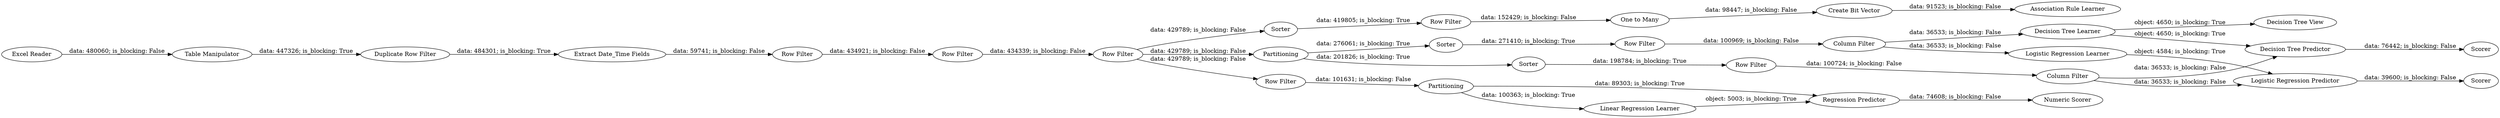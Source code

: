 digraph {
	"-7074260999816229833_72" [label="Association Rule Learner"]
	"-7074260999816229833_159" [label="Logistic Regression Learner"]
	"-7074260999816229833_172" [label=Partitioning]
	"-7074260999816229833_162" [label="Decision Tree Learner"]
	"-7074260999816229833_156" [label="Row Filter"]
	"-7074260999816229833_165" [label=Scorer]
	"-7074260999816229833_173" [label="Row Filter"]
	"-7074260999816229833_120" [label=Sorter]
	"-7074260999816229833_166" [label="Row Filter"]
	"-7074260999816229833_160" [label="Logistic Regression Predictor"]
	"-7074260999816229833_155" [label="Row Filter"]
	"-7074260999816229833_79" [label="One to Many"]
	"-7074260999816229833_163" [label="Decision Tree View"]
	"-7074260999816229833_44" [label="Duplicate Row Filter"]
	"-7074260999816229833_161" [label=Scorer]
	"-7074260999816229833_158" [label="Column Filter"]
	"-7074260999816229833_152" [label=Partitioning]
	"-7074260999816229833_153" [label=Sorter]
	"-7074260999816229833_168" [label="Linear Regression Learner"]
	"-7074260999816229833_54" [label="Table Manipulator"]
	"-7074260999816229833_37" [label="Extract Date_Time Fields"]
	"-7074260999816229833_157" [label="Column Filter"]
	"-7074260999816229833_170" [label="Regression Predictor"]
	"-7074260999816229833_74" [label="Create Bit Vector"]
	"-7074260999816229833_169" [label="Numeric Scorer"]
	"-7074260999816229833_167" [label="Row Filter"]
	"-7074260999816229833_10" [label="Excel Reader"]
	"-7074260999816229833_171" [label="Row Filter"]
	"-7074260999816229833_164" [label="Decision Tree Predictor"]
	"-7074260999816229833_121" [label="Row Filter"]
	"-7074260999816229833_154" [label=Sorter]
	"-7074260999816229833_152" -> "-7074260999816229833_153" [label="data: 276061; is_blocking: True"]
	"-7074260999816229833_166" -> "-7074260999816229833_167" [label="data: 434339; is_blocking: False"]
	"-7074260999816229833_44" -> "-7074260999816229833_37" [label="data: 484301; is_blocking: True"]
	"-7074260999816229833_160" -> "-7074260999816229833_161" [label="data: 39600; is_blocking: False"]
	"-7074260999816229833_54" -> "-7074260999816229833_44" [label="data: 447326; is_blocking: True"]
	"-7074260999816229833_121" -> "-7074260999816229833_79" [label="data: 152429; is_blocking: False"]
	"-7074260999816229833_152" -> "-7074260999816229833_154" [label="data: 201826; is_blocking: True"]
	"-7074260999816229833_167" -> "-7074260999816229833_120" [label="data: 429789; is_blocking: False"]
	"-7074260999816229833_154" -> "-7074260999816229833_156" [label="data: 198784; is_blocking: True"]
	"-7074260999816229833_170" -> "-7074260999816229833_169" [label="data: 74608; is_blocking: False"]
	"-7074260999816229833_157" -> "-7074260999816229833_162" [label="data: 36533; is_blocking: False"]
	"-7074260999816229833_172" -> "-7074260999816229833_168" [label="data: 100363; is_blocking: True"]
	"-7074260999816229833_79" -> "-7074260999816229833_74" [label="data: 98447; is_blocking: False"]
	"-7074260999816229833_173" -> "-7074260999816229833_166" [label="data: 434921; is_blocking: False"]
	"-7074260999816229833_168" -> "-7074260999816229833_170" [label="object: 5003; is_blocking: True"]
	"-7074260999816229833_120" -> "-7074260999816229833_121" [label="data: 419805; is_blocking: True"]
	"-7074260999816229833_159" -> "-7074260999816229833_160" [label="object: 4584; is_blocking: True"]
	"-7074260999816229833_158" -> "-7074260999816229833_164" [label="data: 36533; is_blocking: False"]
	"-7074260999816229833_167" -> "-7074260999816229833_171" [label="data: 429789; is_blocking: False"]
	"-7074260999816229833_164" -> "-7074260999816229833_165" [label="data: 76442; is_blocking: False"]
	"-7074260999816229833_10" -> "-7074260999816229833_54" [label="data: 480060; is_blocking: False"]
	"-7074260999816229833_167" -> "-7074260999816229833_152" [label="data: 429789; is_blocking: False"]
	"-7074260999816229833_153" -> "-7074260999816229833_155" [label="data: 271410; is_blocking: True"]
	"-7074260999816229833_74" -> "-7074260999816229833_72" [label="data: 91523; is_blocking: False"]
	"-7074260999816229833_162" -> "-7074260999816229833_163" [label="object: 4650; is_blocking: True"]
	"-7074260999816229833_171" -> "-7074260999816229833_172" [label="data: 101631; is_blocking: False"]
	"-7074260999816229833_158" -> "-7074260999816229833_160" [label="data: 36533; is_blocking: False"]
	"-7074260999816229833_156" -> "-7074260999816229833_158" [label="data: 100724; is_blocking: False"]
	"-7074260999816229833_37" -> "-7074260999816229833_173" [label="data: 59741; is_blocking: False"]
	"-7074260999816229833_162" -> "-7074260999816229833_164" [label="object: 4650; is_blocking: True"]
	"-7074260999816229833_172" -> "-7074260999816229833_170" [label="data: 89303; is_blocking: True"]
	"-7074260999816229833_157" -> "-7074260999816229833_159" [label="data: 36533; is_blocking: False"]
	"-7074260999816229833_155" -> "-7074260999816229833_157" [label="data: 100969; is_blocking: False"]
	rankdir=LR
}
